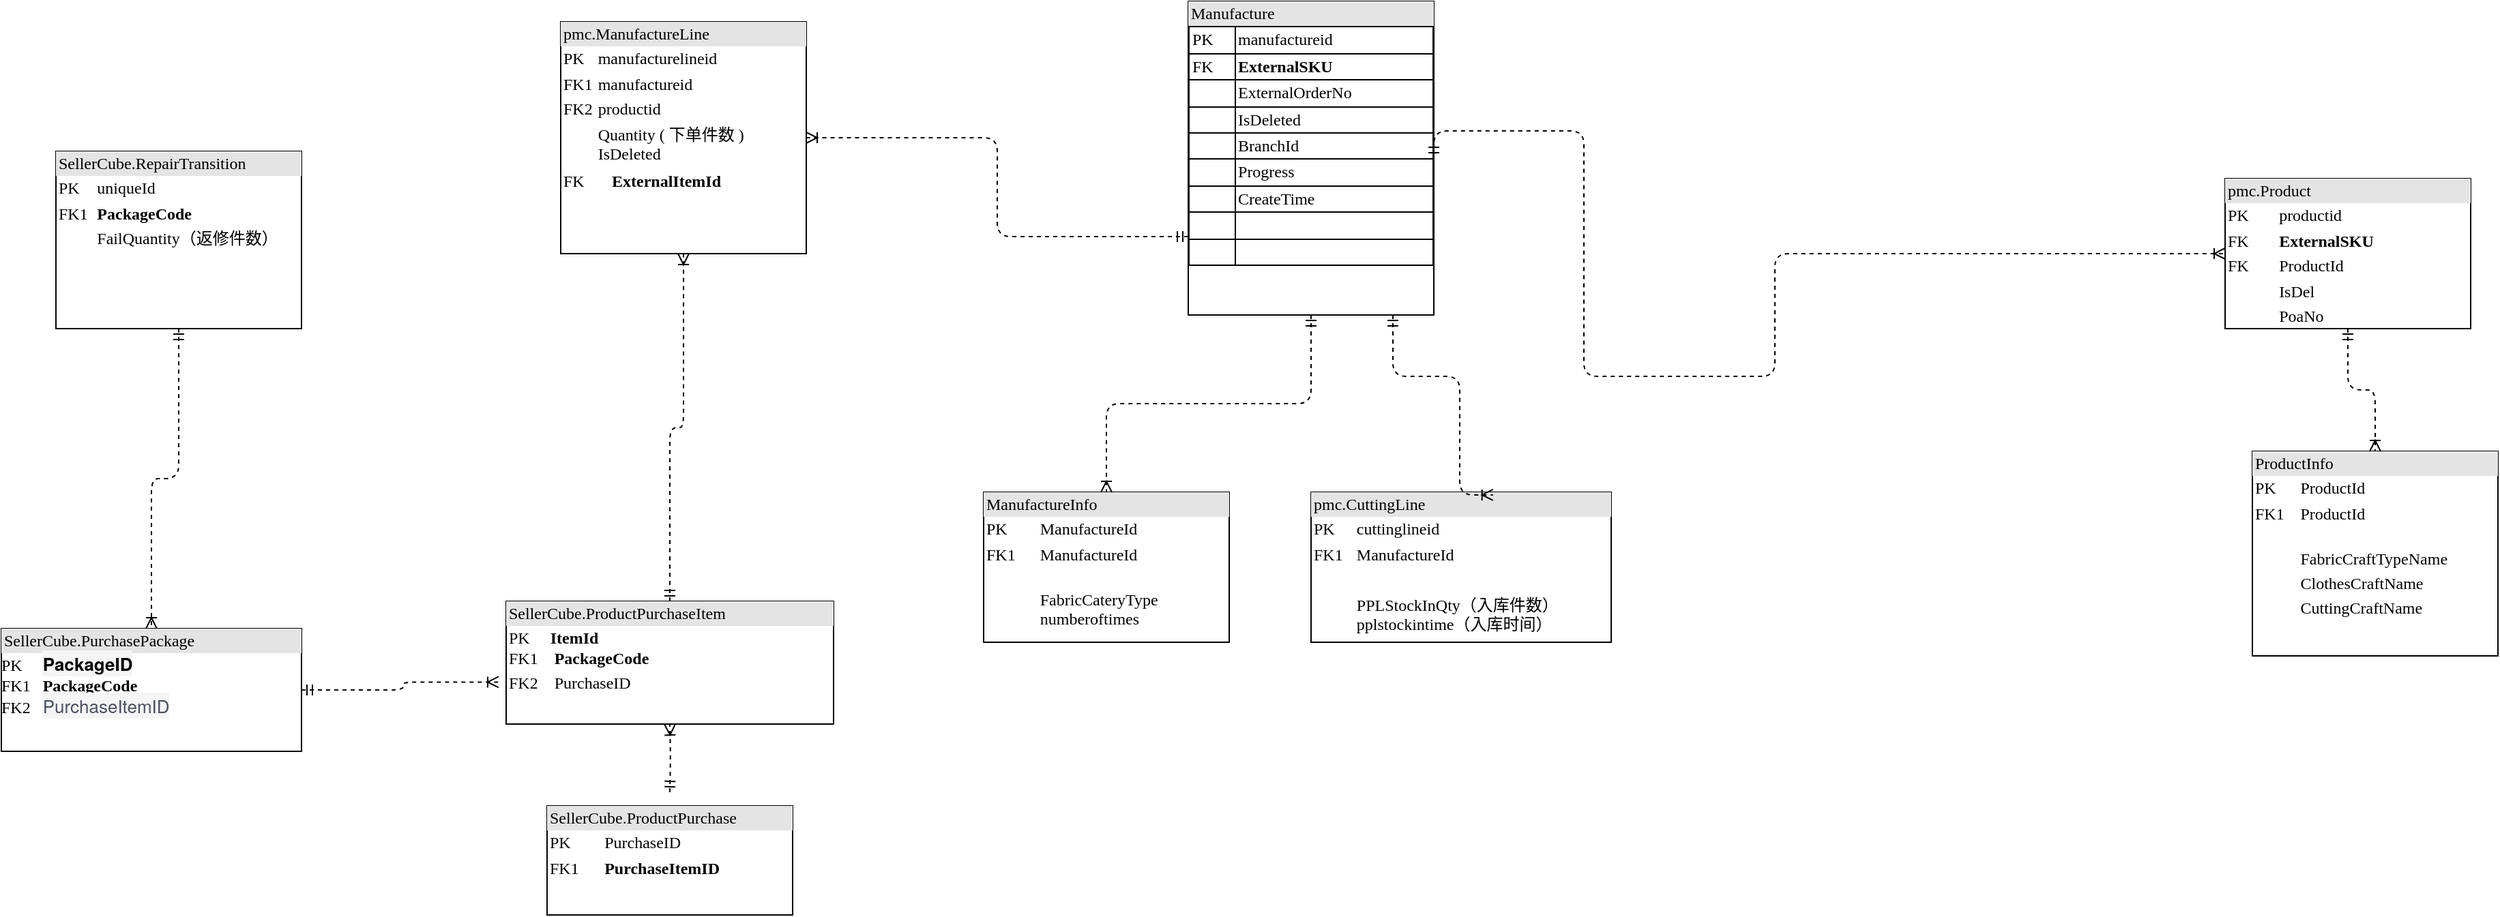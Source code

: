 <mxfile version="14.6.6" type="github">
  <diagram name="Page-1" id="2ca16b54-16f6-2749-3443-fa8db7711227">
    <mxGraphModel dx="2959" dy="875" grid="1" gridSize="10" guides="1" tooltips="1" connect="1" arrows="1" fold="1" page="1" pageScale="1" pageWidth="1100" pageHeight="850" background="#ffffff" math="0" shadow="0">
      <root>
        <mxCell id="0" />
        <mxCell id="1" parent="0" />
        <mxCell id="2ed32ef02a7f4228-19" style="html=1;dashed=1;labelBackgroundColor=none;startArrow=ERmandOne;endArrow=ERoneToMany;fontFamily=Verdana;fontSize=12;align=left;exitX=1;exitY=0.5;exitDx=0;exitDy=0;entryX=-0.023;entryY=0.658;entryDx=0;entryDy=0;entryPerimeter=0;edgeStyle=orthogonalEdgeStyle;" parent="1" source="2ed32ef02a7f4228-11" target="2ed32ef02a7f4228-10" edge="1">
          <mxGeometry relative="1" as="geometry" />
        </mxCell>
        <mxCell id="2ed32ef02a7f4228-20" style="edgeStyle=orthogonalEdgeStyle;html=1;dashed=1;labelBackgroundColor=none;startArrow=ERmandOne;endArrow=ERoneToMany;fontFamily=Verdana;fontSize=12;align=left;" parent="1" source="2ed32ef02a7f4228-2" target="2ed32ef02a7f4228-11" edge="1">
          <mxGeometry relative="1" as="geometry" />
        </mxCell>
        <mxCell id="2ed32ef02a7f4228-2" value="&lt;div style=&quot;box-sizing: border-box ; width: 100% ; background: #e4e4e4 ; padding: 2px&quot;&gt;SellerCube.RepairTransition&lt;br&gt;&lt;/div&gt;&lt;table style=&quot;width: 100% ; font-size: 1em&quot; cellpadding=&quot;2&quot; cellspacing=&quot;0&quot;&gt;&lt;tbody&gt;&lt;tr&gt;&lt;td&gt;PK&lt;/td&gt;&lt;td&gt;uniqueId&lt;/td&gt;&lt;/tr&gt;&lt;tr&gt;&lt;td&gt;FK1&lt;/td&gt;&lt;td&gt;&lt;b&gt;PackageCode&lt;/b&gt;&lt;/td&gt;&lt;/tr&gt;&lt;tr&gt;&lt;td&gt;&lt;/td&gt;&lt;td&gt;FailQuantity（返修件数）&lt;/td&gt;&lt;/tr&gt;&lt;/tbody&gt;&lt;/table&gt;" style="verticalAlign=top;align=left;overflow=fill;html=1;rounded=0;shadow=0;comic=0;labelBackgroundColor=none;strokeWidth=1;fontFamily=Verdana;fontSize=12" parent="1" vertex="1">
          <mxGeometry x="-330" y="520" width="180" height="130" as="geometry" />
        </mxCell>
        <mxCell id="2ed32ef02a7f4228-22" style="edgeStyle=orthogonalEdgeStyle;html=1;exitX=0;exitY=0.75;entryX=1;entryY=0.5;dashed=1;labelBackgroundColor=none;startArrow=ERmandOne;endArrow=ERoneToMany;fontFamily=Verdana;fontSize=12;align=left;" parent="1" source="2ed32ef02a7f4228-8" target="2ed32ef02a7f4228-3" edge="1">
          <mxGeometry relative="1" as="geometry" />
        </mxCell>
        <mxCell id="2ed32ef02a7f4228-3" value="&lt;div style=&quot;box-sizing: border-box ; width: 100% ; background: #e4e4e4 ; padding: 2px&quot;&gt;pmc.ManufactureLine&lt;/div&gt;&lt;table style=&quot;width: 100% ; font-size: 1em&quot; cellpadding=&quot;2&quot; cellspacing=&quot;0&quot;&gt;&lt;tbody&gt;&lt;tr&gt;&lt;td&gt;PK&lt;/td&gt;&lt;td&gt;manufacturelineid&lt;/td&gt;&lt;/tr&gt;&lt;tr&gt;&lt;td&gt;FK1&lt;/td&gt;&lt;td&gt;manufactureid&lt;/td&gt;&lt;/tr&gt;&lt;tr&gt;&lt;td&gt;FK2&lt;/td&gt;&lt;td&gt;productid&lt;/td&gt;&lt;/tr&gt;&lt;tr&gt;&lt;td&gt;&lt;br&gt;&lt;/td&gt;&lt;td&gt;Quantity ( 下单件数 )&lt;br&gt;IsDeleted&lt;br&gt;&lt;/td&gt;&lt;/tr&gt;&lt;tr&gt;&lt;td&gt;FK&lt;/td&gt;&lt;td&gt;&lt;table cellpadding=&quot;2&quot; cellspacing=&quot;0&quot; style=&quot;font-size: 1em ; width: 180px&quot;&gt;&lt;tbody&gt;&lt;tr&gt;&lt;td&gt;&lt;/td&gt;&lt;td&gt;&lt;b&gt;ExternalItemId&lt;/b&gt;&lt;/td&gt;&lt;/tr&gt;&lt;/tbody&gt;&lt;/table&gt;&lt;/td&gt;&lt;/tr&gt;&lt;tr&gt;&lt;td&gt;&lt;br&gt;&lt;/td&gt;&lt;td&gt;&lt;br&gt;&lt;/td&gt;&lt;/tr&gt;&lt;/tbody&gt;&lt;/table&gt;" style="verticalAlign=top;align=left;overflow=fill;html=1;rounded=0;shadow=0;comic=0;labelBackgroundColor=none;strokeWidth=1;fontFamily=Verdana;fontSize=12" parent="1" vertex="1">
          <mxGeometry x="40" y="425" width="180" height="170" as="geometry" />
        </mxCell>
        <mxCell id="2ed32ef02a7f4228-7" value="&lt;div style=&quot;box-sizing: border-box ; width: 100% ; background: #e4e4e4 ; padding: 2px&quot;&gt;ManufactureInfo&lt;/div&gt;&lt;table style=&quot;width: 100% ; font-size: 1em&quot; cellpadding=&quot;2&quot; cellspacing=&quot;0&quot;&gt;&lt;tbody&gt;&lt;tr&gt;&lt;td&gt;PK&lt;/td&gt;&lt;td&gt;ManufactureId&lt;/td&gt;&lt;/tr&gt;&lt;tr&gt;&lt;td&gt;FK1&lt;/td&gt;&lt;td&gt;ManufactureId&lt;/td&gt;&lt;/tr&gt;&lt;tr&gt;&lt;td&gt;&lt;/td&gt;&lt;td&gt;&lt;br&gt;FabricCateryType&lt;br&gt;numberoftimes&lt;/td&gt;&lt;/tr&gt;&lt;/tbody&gt;&lt;/table&gt;" style="verticalAlign=top;align=left;overflow=fill;html=1;rounded=0;shadow=0;comic=0;labelBackgroundColor=none;strokeWidth=1;fontFamily=Verdana;fontSize=12" parent="1" vertex="1">
          <mxGeometry x="350" y="770" width="180" height="110" as="geometry" />
        </mxCell>
        <mxCell id="2ed32ef02a7f4228-17" style="edgeStyle=orthogonalEdgeStyle;html=1;entryX=0.5;entryY=0;labelBackgroundColor=none;startArrow=ERmandOne;endArrow=ERoneToMany;fontFamily=Verdana;fontSize=12;align=left;dashed=1;" parent="1" source="2ed32ef02a7f4228-8" target="2ed32ef02a7f4228-7" edge="1">
          <mxGeometry relative="1" as="geometry" />
        </mxCell>
        <mxCell id="2ed32ef02a7f4228-8" value="&lt;div style=&quot;box-sizing: border-box ; width: 100% ; background: #e4e4e4 ; padding: 2px&quot;&gt;Manufacture&lt;/div&gt;&lt;table style=&quot;width: 100% ; font-size: 1em ; border: 1px solid rgb(0 , 0 , 0) ; border-collapse: collapse&quot; cellpadding=&quot;2&quot; cellspacing=&quot;0&quot; border=&quot;1&quot;&gt;&lt;tbody&gt;&lt;tr&gt;&lt;td&gt;PK&lt;/td&gt;&lt;td&gt;manufactureid&lt;/td&gt;&lt;/tr&gt;&lt;tr&gt;&lt;td&gt;FK&lt;/td&gt;&lt;td&gt;&lt;b&gt;ExternalSKU&lt;/b&gt;&lt;br&gt;&lt;/td&gt;&lt;/tr&gt;&lt;tr&gt;&lt;td&gt;&lt;br&gt;&lt;/td&gt;&lt;td&gt;ExternalOrderNo&lt;br&gt;&lt;/td&gt;&lt;/tr&gt;&lt;tr&gt;&lt;td&gt;&lt;br&gt;&lt;/td&gt;&lt;td&gt;IsDeleted&lt;br&gt;&lt;/td&gt;&lt;/tr&gt;&lt;tr&gt;&lt;td&gt;&lt;br&gt;&lt;/td&gt;&lt;td&gt;BranchId&lt;br&gt;&lt;/td&gt;&lt;/tr&gt;&lt;tr&gt;&lt;td&gt;&lt;br&gt;&lt;/td&gt;&lt;td&gt;Progress&lt;br&gt;&lt;/td&gt;&lt;/tr&gt;&lt;tr&gt;&lt;td&gt;&lt;br&gt;&lt;/td&gt;&lt;td&gt;CreateTime&lt;br&gt;&lt;/td&gt;&lt;/tr&gt;&lt;tr&gt;&lt;td&gt;&lt;br&gt;&lt;/td&gt;&lt;td&gt;&lt;br&gt;&lt;/td&gt;&lt;/tr&gt;&lt;tr&gt;&lt;td&gt;&lt;br&gt;&lt;/td&gt;&lt;td&gt;&lt;br&gt;&lt;/td&gt;&lt;/tr&gt;&lt;/tbody&gt;&lt;/table&gt;" style="verticalAlign=top;align=left;overflow=fill;html=1;rounded=0;shadow=0;comic=0;labelBackgroundColor=none;strokeWidth=1;fontFamily=Verdana;fontSize=12" parent="1" vertex="1">
          <mxGeometry x="500" y="410" width="180" height="230" as="geometry" />
        </mxCell>
        <mxCell id="2ed32ef02a7f4228-9" value="&lt;div style=&quot;box-sizing: border-box ; width: 100% ; background: #e4e4e4 ; padding: 2px&quot;&gt;ProductInfo&lt;/div&gt;&lt;table style=&quot;width: 100% ; font-size: 1em&quot; cellpadding=&quot;2&quot; cellspacing=&quot;0&quot;&gt;&lt;tbody&gt;&lt;tr&gt;&lt;td&gt;PK&lt;/td&gt;&lt;td&gt;ProductId&lt;br&gt;&lt;/td&gt;&lt;/tr&gt;&lt;tr&gt;&lt;td&gt;FK1&lt;/td&gt;&lt;td&gt;ProductId&lt;/td&gt;&lt;/tr&gt;&lt;tr&gt;&lt;td&gt;&lt;/td&gt;&lt;td&gt;&lt;br&gt;FabricCraftTypeName&lt;/td&gt;&lt;/tr&gt;&lt;tr&gt;&lt;td&gt;&lt;br&gt;&lt;/td&gt;&lt;td&gt;ClothesCraftName&lt;br&gt;&lt;/td&gt;&lt;/tr&gt;&lt;tr&gt;&lt;td&gt;&lt;br&gt;&lt;/td&gt;&lt;td&gt;CuttingCraftName&lt;br&gt;&lt;/td&gt;&lt;/tr&gt;&lt;/tbody&gt;&lt;/table&gt;" style="verticalAlign=top;align=left;overflow=fill;html=1;rounded=0;shadow=0;comic=0;labelBackgroundColor=none;strokeWidth=1;fontFamily=Verdana;fontSize=12" parent="1" vertex="1">
          <mxGeometry x="1280" y="740" width="180" height="150" as="geometry" />
        </mxCell>
        <mxCell id="2ed32ef02a7f4228-21" style="edgeStyle=orthogonalEdgeStyle;html=1;entryX=0.5;entryY=0;dashed=1;labelBackgroundColor=none;startArrow=ERmandOne;endArrow=ERoneToMany;fontFamily=Verdana;fontSize=12;align=left;" parent="1" source="tso0t-KnLODkgiLXs0hK-3" target="2ed32ef02a7f4228-9" edge="1">
          <mxGeometry relative="1" as="geometry" />
        </mxCell>
        <mxCell id="2ed32ef02a7f4228-10" value="&lt;div style=&quot;box-sizing: border-box ; width: 100% ; background: #e4e4e4 ; padding: 2px&quot;&gt;SellerCube.ProductPurchaseItem&lt;br&gt;&lt;/div&gt;&lt;table style=&quot;width: 100% ; font-size: 1em&quot; cellpadding=&quot;2&quot; cellspacing=&quot;0&quot;&gt;&lt;tbody&gt;&lt;tr&gt;&lt;td&gt;PK&amp;nbsp; &amp;nbsp; &amp;nbsp;&lt;b&gt;ItemId&lt;br&gt;&lt;/b&gt;FK1&amp;nbsp; &amp;nbsp;&amp;nbsp;&lt;b&gt;PackageCode&lt;/b&gt;&lt;b&gt;&lt;br&gt;&lt;/b&gt;&lt;/td&gt;&lt;td&gt;&lt;/td&gt;&lt;td&gt;&lt;br&gt;&lt;/td&gt;&lt;/tr&gt;&lt;tr&gt;&lt;td&gt;FK2&amp;nbsp; &amp;nbsp; PurchaseID&lt;/td&gt;&lt;td&gt;&lt;br&gt;&lt;/td&gt;&lt;/tr&gt;&lt;/tbody&gt;&lt;/table&gt;" style="verticalAlign=top;align=left;overflow=fill;html=1;rounded=0;shadow=0;comic=0;labelBackgroundColor=none;strokeWidth=1;fontFamily=Verdana;fontSize=12" parent="1" vertex="1">
          <mxGeometry y="850" width="240" height="90" as="geometry" />
        </mxCell>
        <mxCell id="2ed32ef02a7f4228-11" value="&lt;div style=&quot;box-sizing: border-box ; width: 100% ; background: #e4e4e4 ; padding: 2px&quot;&gt;SellerCube.PurchasePackage&lt;/div&gt;PK&amp;nbsp; &amp;nbsp; &amp;nbsp;&lt;span style=&quot;font-family: &amp;#34;helvetica neue&amp;#34; , &amp;#34;helvetica&amp;#34; , &amp;#34;pingfang sc&amp;#34; , &amp;#34;hiragino sans gb&amp;#34; , &amp;#34;microsoft yahei&amp;#34; , &amp;#34;\\5fae软雅黑&amp;#34; , &amp;#34;arial&amp;#34; , sans-serif ; font-size: 13px ; background-color: rgb(245 , 245 , 245)&quot;&gt;&lt;b&gt;PackageID&lt;/b&gt;&lt;/span&gt;&lt;b&gt;&lt;br&gt;&lt;/b&gt;FK1&amp;nbsp; &amp;nbsp;&lt;b&gt;PackageCode&lt;/b&gt;&lt;br&gt;FK2&amp;nbsp; &amp;nbsp;&lt;span style=&quot;color: rgb(73 , 80 , 96) ; font-family: &amp;#34;helvetica neue&amp;#34; , &amp;#34;helvetica&amp;#34; , &amp;#34;pingfang sc&amp;#34; , &amp;#34;hiragino sans gb&amp;#34; , &amp;#34;microsoft yahei&amp;#34; , &amp;#34;\\5fae软雅黑&amp;#34; , &amp;#34;arial&amp;#34; , sans-serif ; font-size: 13px ; background-color: rgb(245 , 245 , 245)&quot;&gt;PurchaseItemID&lt;/span&gt;" style="verticalAlign=top;align=left;overflow=fill;html=1;rounded=0;shadow=0;comic=0;labelBackgroundColor=none;strokeWidth=1;fontFamily=Verdana;fontSize=12" parent="1" vertex="1">
          <mxGeometry x="-370" y="870" width="220" height="90" as="geometry" />
        </mxCell>
        <mxCell id="tso0t-KnLODkgiLXs0hK-1" value="&lt;div style=&quot;box-sizing: border-box ; width: 100% ; background: #e4e4e4 ; padding: 2px&quot;&gt;pmc.CuttingLine&lt;/div&gt;&lt;table style=&quot;width: 100% ; font-size: 1em&quot; cellpadding=&quot;2&quot; cellspacing=&quot;0&quot;&gt;&lt;tbody&gt;&lt;tr&gt;&lt;td&gt;PK&lt;/td&gt;&lt;td&gt;cuttinglineid&lt;/td&gt;&lt;/tr&gt;&lt;tr&gt;&lt;td&gt;FK1&lt;/td&gt;&lt;td&gt;ManufactureId&lt;/td&gt;&lt;/tr&gt;&lt;tr&gt;&lt;td&gt;&lt;/td&gt;&lt;td&gt;&lt;br&gt;&lt;/td&gt;&lt;/tr&gt;&lt;tr&gt;&lt;td&gt;&lt;/td&gt;&lt;td&gt;PPLStockInQty（入库件数）&lt;br&gt;pplstockintime（入库时间）&lt;/td&gt;&lt;/tr&gt;&lt;tr&gt;&lt;td&gt;&lt;br&gt;&lt;/td&gt;&lt;td&gt;&lt;br&gt;&lt;/td&gt;&lt;/tr&gt;&lt;tr&gt;&lt;td&gt;&lt;br&gt;&lt;/td&gt;&lt;td&gt;&lt;br&gt;&lt;/td&gt;&lt;/tr&gt;&lt;/tbody&gt;&lt;/table&gt;" style="verticalAlign=top;align=left;overflow=fill;html=1;rounded=0;shadow=0;comic=0;labelBackgroundColor=none;strokeWidth=1;fontFamily=Verdana;fontSize=12" parent="1" vertex="1">
          <mxGeometry x="590" y="770" width="220" height="110" as="geometry" />
        </mxCell>
        <mxCell id="tso0t-KnLODkgiLXs0hK-2" style="edgeStyle=orthogonalEdgeStyle;html=1;entryX=0.606;entryY=0.018;labelBackgroundColor=none;startArrow=ERmandOne;endArrow=ERoneToMany;fontFamily=Verdana;fontSize=12;align=left;dashed=1;entryDx=0;entryDy=0;entryPerimeter=0;" parent="1" source="2ed32ef02a7f4228-8" target="tso0t-KnLODkgiLXs0hK-1" edge="1">
          <mxGeometry relative="1" as="geometry">
            <Array as="points">
              <mxPoint x="650" y="685" />
              <mxPoint x="699" y="685" />
            </Array>
          </mxGeometry>
        </mxCell>
        <mxCell id="tso0t-KnLODkgiLXs0hK-3" value="&lt;div style=&quot;box-sizing: border-box ; width: 100% ; background: #e4e4e4 ; padding: 2px&quot;&gt;pmc.Product&lt;/div&gt;&lt;table style=&quot;width: 100% ; font-size: 1em&quot; cellpadding=&quot;2&quot; cellspacing=&quot;0&quot;&gt;&lt;tbody&gt;&lt;tr&gt;&lt;td&gt;PK&lt;/td&gt;&lt;td&gt;productid&lt;/td&gt;&lt;/tr&gt;&lt;tr&gt;&lt;td&gt;FK&lt;/td&gt;&lt;td&gt;&lt;b&gt;ExternalSKU&lt;/b&gt;&lt;/td&gt;&lt;/tr&gt;&lt;tr&gt;&lt;td&gt;FK&lt;/td&gt;&lt;td&gt;ProductId&lt;br&gt;&lt;/td&gt;&lt;/tr&gt;&lt;tr&gt;&lt;td&gt;&lt;/td&gt;&lt;td&gt;IsDel&lt;br&gt;&lt;/td&gt;&lt;/tr&gt;&lt;tr&gt;&lt;td&gt;&lt;br&gt;&lt;/td&gt;&lt;td&gt;PoaNo&lt;br&gt;&lt;/td&gt;&lt;/tr&gt;&lt;/tbody&gt;&lt;/table&gt;" style="verticalAlign=top;align=left;overflow=fill;html=1;rounded=0;shadow=0;comic=0;labelBackgroundColor=none;strokeWidth=1;fontFamily=Verdana;fontSize=12" parent="1" vertex="1">
          <mxGeometry x="1260" y="540" width="180" height="110" as="geometry" />
        </mxCell>
        <mxCell id="tso0t-KnLODkgiLXs0hK-4" style="edgeStyle=orthogonalEdgeStyle;html=1;labelBackgroundColor=none;startArrow=ERmandOne;endArrow=ERoneToMany;fontFamily=Verdana;fontSize=12;align=left;dashed=1;exitX=1;exitY=0.5;exitDx=0;exitDy=0;" parent="1" source="2ed32ef02a7f4228-8" target="tso0t-KnLODkgiLXs0hK-3" edge="1">
          <mxGeometry relative="1" as="geometry">
            <mxPoint x="650" y="600" as="sourcePoint" />
            <mxPoint x="930" y="710" as="targetPoint" />
            <Array as="points">
              <mxPoint x="790" y="505" />
              <mxPoint x="790" y="685" />
              <mxPoint x="930" y="685" />
            </Array>
          </mxGeometry>
        </mxCell>
        <mxCell id="ktmcUAxhoG9T3wDurGuL-1" style="edgeStyle=orthogonalEdgeStyle;html=1;dashed=1;labelBackgroundColor=none;startArrow=ERmandOne;endArrow=ERoneToMany;fontFamily=Verdana;fontSize=12;align=left;exitX=0.5;exitY=0;exitDx=0;exitDy=0;" parent="1" source="2ed32ef02a7f4228-10" target="2ed32ef02a7f4228-3" edge="1">
          <mxGeometry relative="1" as="geometry">
            <mxPoint x="990" y="1010" as="sourcePoint" />
            <mxPoint x="40" y="640" as="targetPoint" />
          </mxGeometry>
        </mxCell>
        <mxCell id="ZhmJUsd_zObyAIVKMw6R-2" style="html=1;dashed=1;labelBackgroundColor=none;startArrow=ERmandOne;endArrow=ERoneToMany;fontFamily=Verdana;fontSize=12;align=left;entryX=0.5;entryY=1;entryDx=0;entryDy=0;edgeStyle=orthogonalEdgeStyle;" parent="1" target="2ed32ef02a7f4228-10" edge="1">
          <mxGeometry relative="1" as="geometry">
            <mxPoint x="120" y="990" as="sourcePoint" />
            <mxPoint x="4.48" y="919.22" as="targetPoint" />
          </mxGeometry>
        </mxCell>
        <mxCell id="ZhmJUsd_zObyAIVKMw6R-3" value="&lt;div style=&quot;box-sizing: border-box ; width: 100% ; background: #e4e4e4 ; padding: 2px&quot;&gt;SellerCube.ProductPurchase&lt;/div&gt;&lt;table style=&quot;width: 100% ; font-size: 1em&quot; cellpadding=&quot;2&quot; cellspacing=&quot;0&quot;&gt;&lt;tbody&gt;&lt;tr&gt;&lt;td&gt;PK&lt;/td&gt;&lt;td&gt;PurchaseID&lt;b&gt;&lt;br&gt;&lt;/b&gt;&lt;/td&gt;&lt;/tr&gt;&lt;tr&gt;&lt;td&gt;FK1&lt;/td&gt;&lt;td&gt;&lt;b&gt;PurchaseItemID&lt;/b&gt;&lt;/td&gt;&lt;/tr&gt;&lt;tr&gt;&lt;td&gt;&lt;/td&gt;&lt;td&gt;&lt;br&gt;&lt;/td&gt;&lt;/tr&gt;&lt;/tbody&gt;&lt;/table&gt;" style="verticalAlign=top;align=left;overflow=fill;html=1;rounded=0;shadow=0;comic=0;labelBackgroundColor=none;strokeWidth=1;fontFamily=Verdana;fontSize=12" parent="1" vertex="1">
          <mxGeometry x="30" y="1000" width="180" height="80" as="geometry" />
        </mxCell>
      </root>
    </mxGraphModel>
  </diagram>
</mxfile>
